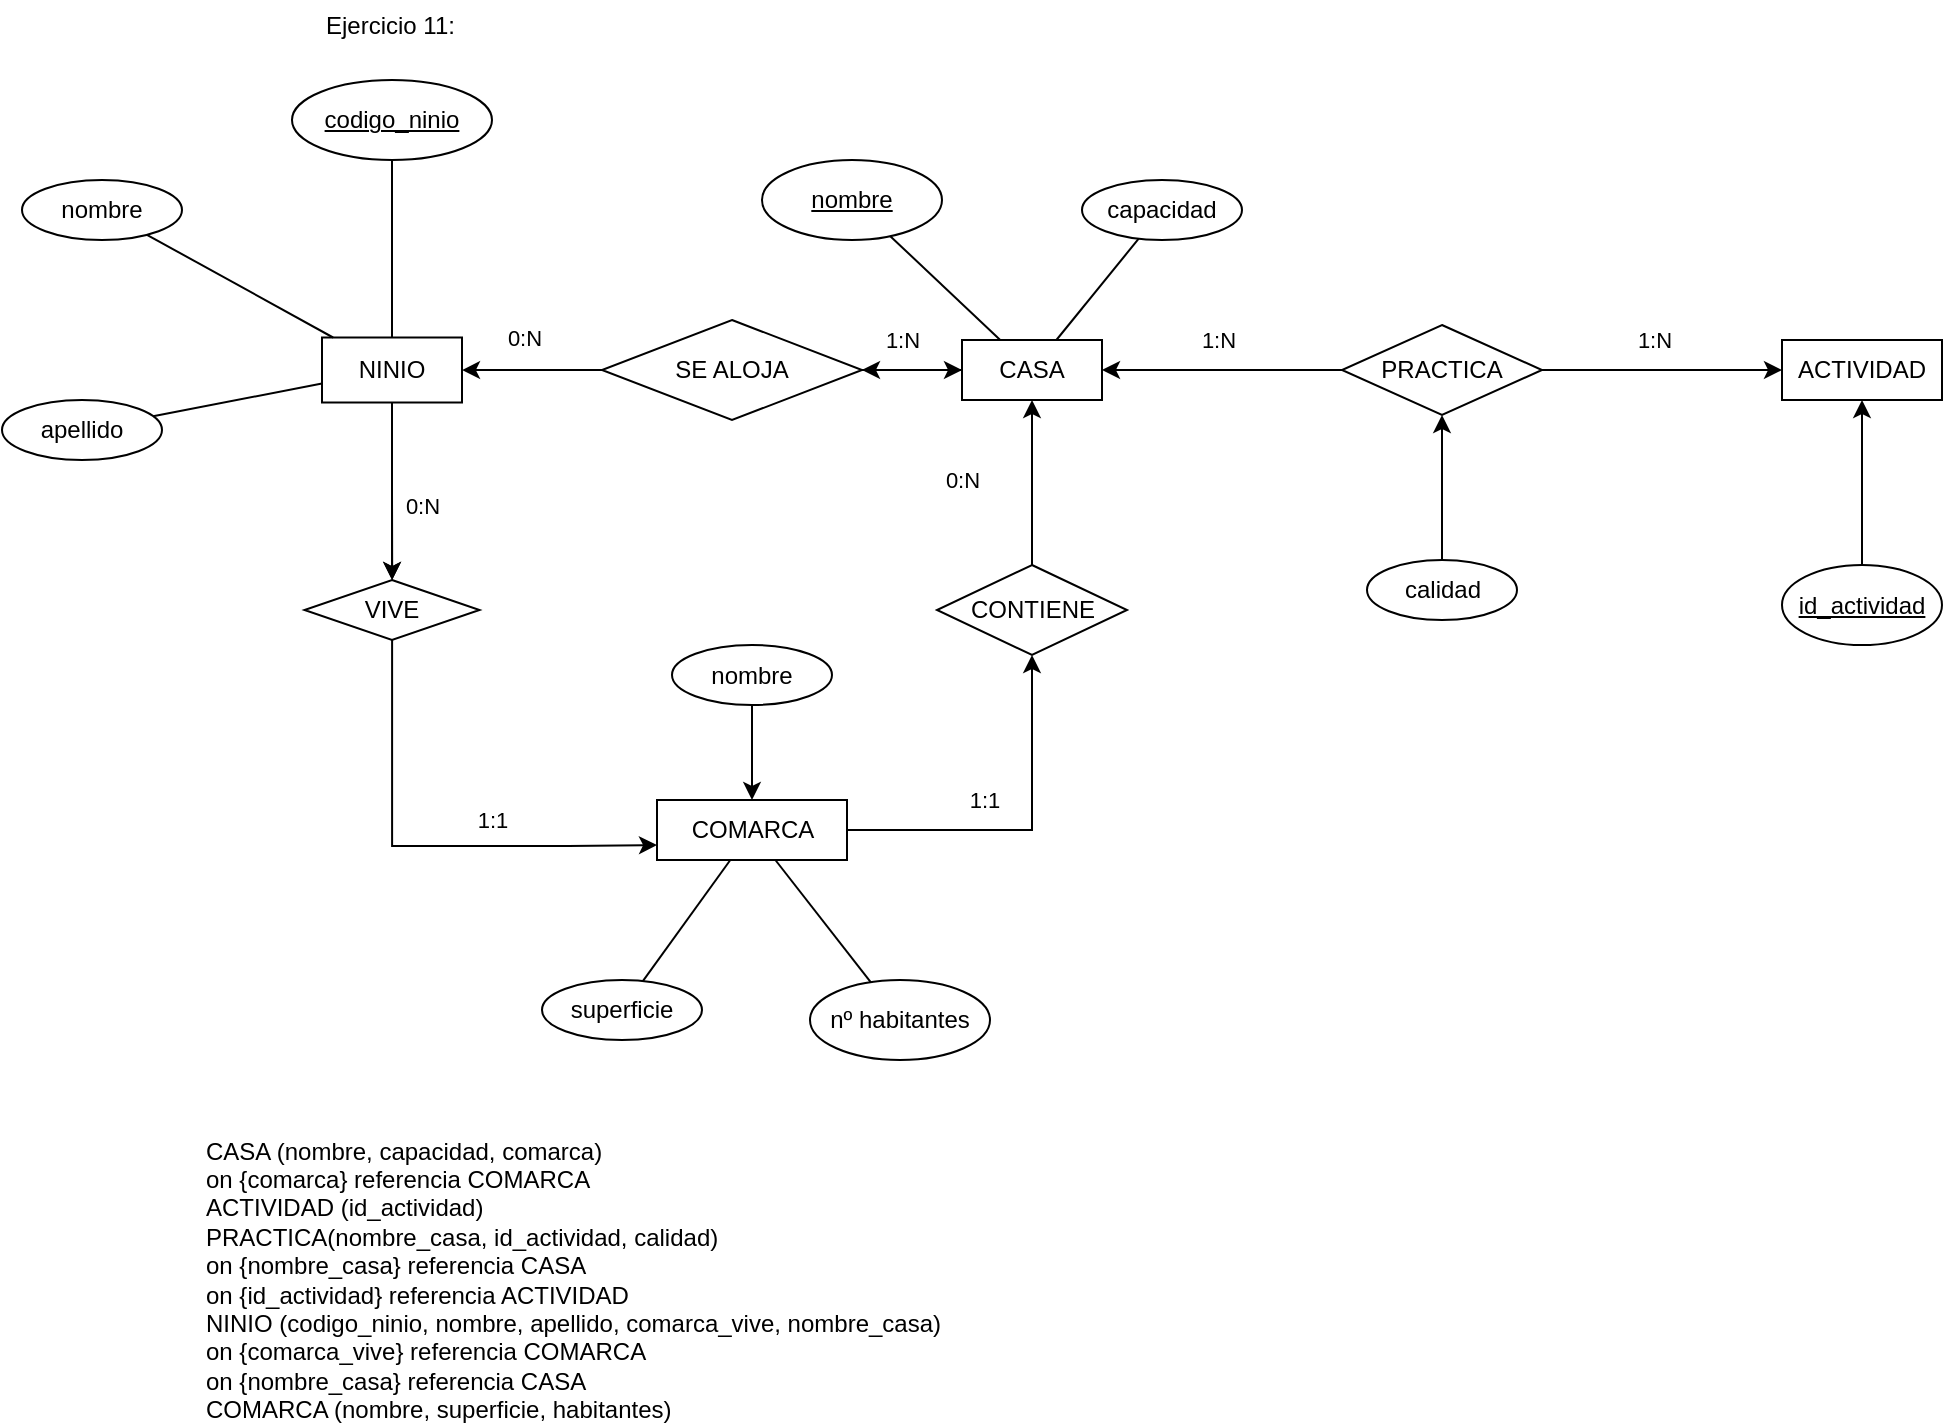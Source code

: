 <mxfile version="26.0.16">
  <diagram name="Pàgina-1" id="XSH9-jfwL96u5vc48u0e">
    <mxGraphModel dx="1927" dy="902" grid="1" gridSize="10" guides="1" tooltips="1" connect="1" arrows="1" fold="1" page="1" pageScale="1" pageWidth="827" pageHeight="1169" math="0" shadow="0">
      <root>
        <mxCell id="0" />
        <mxCell id="1" parent="0" />
        <mxCell id="MGVAmQVO2k6T0Lkb56UJ-2" value="Ejercicio 11:&lt;div&gt;&lt;br&gt;&lt;/div&gt;" style="text;html=1;align=left;verticalAlign=middle;whiteSpace=wrap;rounded=0;" vertex="1" parent="1">
          <mxGeometry x="80" y="20" width="760" height="40" as="geometry" />
        </mxCell>
        <mxCell id="MGVAmQVO2k6T0Lkb56UJ-67" value="" style="edgeStyle=orthogonalEdgeStyle;rounded=0;orthogonalLoop=1;jettySize=auto;html=1;" edge="1" parent="1" source="MGVAmQVO2k6T0Lkb56UJ-22" target="MGVAmQVO2k6T0Lkb56UJ-35">
          <mxGeometry relative="1" as="geometry" />
        </mxCell>
        <mxCell id="MGVAmQVO2k6T0Lkb56UJ-22" value="CASA" style="rounded=0;whiteSpace=wrap;html=1;" vertex="1" parent="1">
          <mxGeometry x="400" y="190" width="70" height="30" as="geometry" />
        </mxCell>
        <mxCell id="MGVAmQVO2k6T0Lkb56UJ-23" value="nombre" style="ellipse;whiteSpace=wrap;html=1;fontStyle=4" vertex="1" parent="1">
          <mxGeometry x="300" y="100" width="90" height="40" as="geometry" />
        </mxCell>
        <mxCell id="MGVAmQVO2k6T0Lkb56UJ-24" value="capacidad" style="ellipse;whiteSpace=wrap;html=1;" vertex="1" parent="1">
          <mxGeometry x="460" y="110" width="80" height="30" as="geometry" />
        </mxCell>
        <mxCell id="MGVAmQVO2k6T0Lkb56UJ-26" value="ACTIVIDAD" style="rounded=0;whiteSpace=wrap;html=1;" vertex="1" parent="1">
          <mxGeometry x="810" y="190" width="80" height="30" as="geometry" />
        </mxCell>
        <mxCell id="MGVAmQVO2k6T0Lkb56UJ-28" style="edgeStyle=orthogonalEdgeStyle;rounded=0;orthogonalLoop=1;jettySize=auto;html=1;" edge="1" parent="1" source="MGVAmQVO2k6T0Lkb56UJ-27" target="MGVAmQVO2k6T0Lkb56UJ-22">
          <mxGeometry relative="1" as="geometry" />
        </mxCell>
        <mxCell id="MGVAmQVO2k6T0Lkb56UJ-30" value="1:N" style="edgeLabel;html=1;align=center;verticalAlign=middle;resizable=0;points=[];" vertex="1" connectable="0" parent="MGVAmQVO2k6T0Lkb56UJ-28">
          <mxGeometry x="0.04" y="1" relative="1" as="geometry">
            <mxPoint y="-16" as="offset" />
          </mxGeometry>
        </mxCell>
        <mxCell id="MGVAmQVO2k6T0Lkb56UJ-29" style="edgeStyle=orthogonalEdgeStyle;rounded=0;orthogonalLoop=1;jettySize=auto;html=1;" edge="1" parent="1" source="MGVAmQVO2k6T0Lkb56UJ-27" target="MGVAmQVO2k6T0Lkb56UJ-26">
          <mxGeometry relative="1" as="geometry" />
        </mxCell>
        <mxCell id="MGVAmQVO2k6T0Lkb56UJ-31" value="1:N" style="edgeLabel;html=1;align=center;verticalAlign=middle;resizable=0;points=[];" vertex="1" connectable="0" parent="MGVAmQVO2k6T0Lkb56UJ-29">
          <mxGeometry x="-0.073" relative="1" as="geometry">
            <mxPoint y="-15" as="offset" />
          </mxGeometry>
        </mxCell>
        <mxCell id="MGVAmQVO2k6T0Lkb56UJ-27" value="PRACTICA" style="rhombus;whiteSpace=wrap;html=1;" vertex="1" parent="1">
          <mxGeometry x="590" y="182.5" width="100" height="45" as="geometry" />
        </mxCell>
        <mxCell id="MGVAmQVO2k6T0Lkb56UJ-39" style="edgeStyle=orthogonalEdgeStyle;rounded=0;orthogonalLoop=1;jettySize=auto;html=1;" edge="1" parent="1" source="MGVAmQVO2k6T0Lkb56UJ-32" target="MGVAmQVO2k6T0Lkb56UJ-27">
          <mxGeometry relative="1" as="geometry" />
        </mxCell>
        <mxCell id="MGVAmQVO2k6T0Lkb56UJ-32" value="calidad" style="ellipse;whiteSpace=wrap;html=1;" vertex="1" parent="1">
          <mxGeometry x="602.5" y="300" width="75" height="30" as="geometry" />
        </mxCell>
        <mxCell id="MGVAmQVO2k6T0Lkb56UJ-42" style="edgeStyle=orthogonalEdgeStyle;rounded=0;orthogonalLoop=1;jettySize=auto;html=1;" edge="1" parent="1" source="MGVAmQVO2k6T0Lkb56UJ-33" target="MGVAmQVO2k6T0Lkb56UJ-38">
          <mxGeometry relative="1" as="geometry" />
        </mxCell>
        <mxCell id="MGVAmQVO2k6T0Lkb56UJ-73" value="" style="edgeStyle=orthogonalEdgeStyle;rounded=0;orthogonalLoop=1;jettySize=auto;html=1;" edge="1" parent="1" source="MGVAmQVO2k6T0Lkb56UJ-33" target="MGVAmQVO2k6T0Lkb56UJ-38">
          <mxGeometry relative="1" as="geometry" />
        </mxCell>
        <mxCell id="MGVAmQVO2k6T0Lkb56UJ-74" value="0:N" style="edgeLabel;html=1;align=center;verticalAlign=middle;resizable=0;points=[];" vertex="1" connectable="0" parent="MGVAmQVO2k6T0Lkb56UJ-73">
          <mxGeometry x="0.172" y="3" relative="1" as="geometry">
            <mxPoint x="12" as="offset" />
          </mxGeometry>
        </mxCell>
        <mxCell id="MGVAmQVO2k6T0Lkb56UJ-33" value="NINIO" style="rounded=0;whiteSpace=wrap;html=1;" vertex="1" parent="1">
          <mxGeometry x="80" y="188.75" width="70" height="32.5" as="geometry" />
        </mxCell>
        <mxCell id="MGVAmQVO2k6T0Lkb56UJ-40" style="edgeStyle=orthogonalEdgeStyle;rounded=0;orthogonalLoop=1;jettySize=auto;html=1;" edge="1" parent="1" source="MGVAmQVO2k6T0Lkb56UJ-35" target="MGVAmQVO2k6T0Lkb56UJ-22">
          <mxGeometry relative="1" as="geometry" />
        </mxCell>
        <mxCell id="MGVAmQVO2k6T0Lkb56UJ-66" value="1:N" style="edgeLabel;html=1;align=center;verticalAlign=middle;resizable=0;points=[];" vertex="1" connectable="0" parent="MGVAmQVO2k6T0Lkb56UJ-40">
          <mxGeometry x="0.32" y="-3" relative="1" as="geometry">
            <mxPoint x="-13" y="-18" as="offset" />
          </mxGeometry>
        </mxCell>
        <mxCell id="MGVAmQVO2k6T0Lkb56UJ-41" style="edgeStyle=orthogonalEdgeStyle;rounded=0;orthogonalLoop=1;jettySize=auto;html=1;" edge="1" parent="1" source="MGVAmQVO2k6T0Lkb56UJ-35" target="MGVAmQVO2k6T0Lkb56UJ-33">
          <mxGeometry relative="1" as="geometry" />
        </mxCell>
        <mxCell id="MGVAmQVO2k6T0Lkb56UJ-65" value="0:N" style="edgeLabel;html=1;align=center;verticalAlign=middle;resizable=0;points=[];" vertex="1" connectable="0" parent="MGVAmQVO2k6T0Lkb56UJ-41">
          <mxGeometry x="0.116" y="-2" relative="1" as="geometry">
            <mxPoint y="-14" as="offset" />
          </mxGeometry>
        </mxCell>
        <mxCell id="MGVAmQVO2k6T0Lkb56UJ-35" value="SE ALOJA" style="rhombus;whiteSpace=wrap;html=1;" vertex="1" parent="1">
          <mxGeometry x="220" y="180" width="130" height="50" as="geometry" />
        </mxCell>
        <mxCell id="MGVAmQVO2k6T0Lkb56UJ-49" style="edgeStyle=orthogonalEdgeStyle;rounded=0;orthogonalLoop=1;jettySize=auto;html=1;" edge="1" parent="1" source="MGVAmQVO2k6T0Lkb56UJ-37" target="MGVAmQVO2k6T0Lkb56UJ-50">
          <mxGeometry relative="1" as="geometry" />
        </mxCell>
        <mxCell id="MGVAmQVO2k6T0Lkb56UJ-61" value="1:1" style="edgeLabel;html=1;align=center;verticalAlign=middle;resizable=0;points=[];" vertex="1" connectable="0" parent="MGVAmQVO2k6T0Lkb56UJ-49">
          <mxGeometry x="-0.239" y="1" relative="1" as="geometry">
            <mxPoint y="-14" as="offset" />
          </mxGeometry>
        </mxCell>
        <mxCell id="MGVAmQVO2k6T0Lkb56UJ-37" value="COMARCA" style="rounded=0;whiteSpace=wrap;html=1;" vertex="1" parent="1">
          <mxGeometry x="247.5" y="420" width="95" height="30" as="geometry" />
        </mxCell>
        <mxCell id="MGVAmQVO2k6T0Lkb56UJ-43" style="edgeStyle=orthogonalEdgeStyle;rounded=0;orthogonalLoop=1;jettySize=auto;html=1;entryX=0;entryY=0.75;entryDx=0;entryDy=0;" edge="1" parent="1" source="MGVAmQVO2k6T0Lkb56UJ-38" target="MGVAmQVO2k6T0Lkb56UJ-37">
          <mxGeometry relative="1" as="geometry">
            <Array as="points">
              <mxPoint x="115" y="443" />
              <mxPoint x="203" y="443" />
            </Array>
          </mxGeometry>
        </mxCell>
        <mxCell id="MGVAmQVO2k6T0Lkb56UJ-62" value="1:1" style="edgeLabel;html=1;align=center;verticalAlign=middle;resizable=0;points=[];" vertex="1" connectable="0" parent="MGVAmQVO2k6T0Lkb56UJ-43">
          <mxGeometry x="0.24" y="1" relative="1" as="geometry">
            <mxPoint x="7" y="-12" as="offset" />
          </mxGeometry>
        </mxCell>
        <mxCell id="MGVAmQVO2k6T0Lkb56UJ-38" value="VIVE" style="rhombus;whiteSpace=wrap;html=1;" vertex="1" parent="1">
          <mxGeometry x="71.25" y="310" width="87.5" height="30" as="geometry" />
        </mxCell>
        <mxCell id="MGVAmQVO2k6T0Lkb56UJ-44" value="codigo_ninio" style="ellipse;whiteSpace=wrap;html=1;fontStyle=4" vertex="1" parent="1">
          <mxGeometry x="65" y="60" width="100" height="40" as="geometry" />
        </mxCell>
        <mxCell id="MGVAmQVO2k6T0Lkb56UJ-45" value="nombre" style="ellipse;whiteSpace=wrap;html=1;" vertex="1" parent="1">
          <mxGeometry x="-70" y="110" width="80" height="30" as="geometry" />
        </mxCell>
        <mxCell id="MGVAmQVO2k6T0Lkb56UJ-46" value="apellido" style="ellipse;whiteSpace=wrap;html=1;" vertex="1" parent="1">
          <mxGeometry x="-80" y="220" width="80" height="30" as="geometry" />
        </mxCell>
        <mxCell id="MGVAmQVO2k6T0Lkb56UJ-47" value="nº habitantes" style="ellipse;whiteSpace=wrap;html=1;" vertex="1" parent="1">
          <mxGeometry x="324" y="510" width="90" height="40" as="geometry" />
        </mxCell>
        <mxCell id="MGVAmQVO2k6T0Lkb56UJ-48" value="superficie" style="ellipse;whiteSpace=wrap;html=1;" vertex="1" parent="1">
          <mxGeometry x="190" y="510" width="80" height="30" as="geometry" />
        </mxCell>
        <mxCell id="MGVAmQVO2k6T0Lkb56UJ-60" style="edgeStyle=orthogonalEdgeStyle;rounded=0;orthogonalLoop=1;jettySize=auto;html=1;" edge="1" parent="1" source="MGVAmQVO2k6T0Lkb56UJ-50" target="MGVAmQVO2k6T0Lkb56UJ-22">
          <mxGeometry relative="1" as="geometry" />
        </mxCell>
        <mxCell id="MGVAmQVO2k6T0Lkb56UJ-64" value="0:N" style="edgeLabel;html=1;align=center;verticalAlign=middle;resizable=0;points=[];" vertex="1" connectable="0" parent="MGVAmQVO2k6T0Lkb56UJ-60">
          <mxGeometry x="-0.12" y="3" relative="1" as="geometry">
            <mxPoint x="-32" y="-6" as="offset" />
          </mxGeometry>
        </mxCell>
        <mxCell id="MGVAmQVO2k6T0Lkb56UJ-50" value="CONTIENE" style="rhombus;whiteSpace=wrap;html=1;" vertex="1" parent="1">
          <mxGeometry x="387.5" y="302.5" width="95" height="45" as="geometry" />
        </mxCell>
        <mxCell id="MGVAmQVO2k6T0Lkb56UJ-52" style="edgeStyle=orthogonalEdgeStyle;rounded=0;orthogonalLoop=1;jettySize=auto;html=1;" edge="1" parent="1" source="MGVAmQVO2k6T0Lkb56UJ-51" target="MGVAmQVO2k6T0Lkb56UJ-26">
          <mxGeometry relative="1" as="geometry" />
        </mxCell>
        <mxCell id="MGVAmQVO2k6T0Lkb56UJ-51" value="id_actividad" style="ellipse;whiteSpace=wrap;html=1;fontStyle=4" vertex="1" parent="1">
          <mxGeometry x="810" y="302.5" width="80" height="40" as="geometry" />
        </mxCell>
        <mxCell id="MGVAmQVO2k6T0Lkb56UJ-53" value="" style="endArrow=none;html=1;rounded=0;" edge="1" parent="1" source="MGVAmQVO2k6T0Lkb56UJ-22" target="MGVAmQVO2k6T0Lkb56UJ-23">
          <mxGeometry width="50" height="50" relative="1" as="geometry">
            <mxPoint x="390" y="470" as="sourcePoint" />
            <mxPoint x="440" y="420" as="targetPoint" />
          </mxGeometry>
        </mxCell>
        <mxCell id="MGVAmQVO2k6T0Lkb56UJ-54" value="" style="endArrow=none;html=1;rounded=0;" edge="1" parent="1" source="MGVAmQVO2k6T0Lkb56UJ-22" target="MGVAmQVO2k6T0Lkb56UJ-24">
          <mxGeometry width="50" height="50" relative="1" as="geometry">
            <mxPoint x="390" y="470" as="sourcePoint" />
            <mxPoint x="440" y="420" as="targetPoint" />
          </mxGeometry>
        </mxCell>
        <mxCell id="MGVAmQVO2k6T0Lkb56UJ-55" value="" style="endArrow=none;html=1;rounded=0;" edge="1" parent="1" source="MGVAmQVO2k6T0Lkb56UJ-33" target="MGVAmQVO2k6T0Lkb56UJ-44">
          <mxGeometry width="50" height="50" relative="1" as="geometry">
            <mxPoint x="390" y="470" as="sourcePoint" />
            <mxPoint x="440" y="420" as="targetPoint" />
          </mxGeometry>
        </mxCell>
        <mxCell id="MGVAmQVO2k6T0Lkb56UJ-56" value="" style="endArrow=none;html=1;rounded=0;" edge="1" parent="1" source="MGVAmQVO2k6T0Lkb56UJ-33" target="MGVAmQVO2k6T0Lkb56UJ-45">
          <mxGeometry width="50" height="50" relative="1" as="geometry">
            <mxPoint x="390" y="470" as="sourcePoint" />
            <mxPoint x="440" y="420" as="targetPoint" />
          </mxGeometry>
        </mxCell>
        <mxCell id="MGVAmQVO2k6T0Lkb56UJ-57" value="" style="endArrow=none;html=1;rounded=0;" edge="1" parent="1" source="MGVAmQVO2k6T0Lkb56UJ-33" target="MGVAmQVO2k6T0Lkb56UJ-46">
          <mxGeometry width="50" height="50" relative="1" as="geometry">
            <mxPoint x="390" y="470" as="sourcePoint" />
            <mxPoint x="440" y="420" as="targetPoint" />
          </mxGeometry>
        </mxCell>
        <mxCell id="MGVAmQVO2k6T0Lkb56UJ-58" value="" style="endArrow=none;html=1;rounded=0;" edge="1" parent="1" source="MGVAmQVO2k6T0Lkb56UJ-48" target="MGVAmQVO2k6T0Lkb56UJ-37">
          <mxGeometry width="50" height="50" relative="1" as="geometry">
            <mxPoint x="390" y="470" as="sourcePoint" />
            <mxPoint x="440" y="420" as="targetPoint" />
          </mxGeometry>
        </mxCell>
        <mxCell id="MGVAmQVO2k6T0Lkb56UJ-59" value="" style="endArrow=none;html=1;rounded=0;" edge="1" parent="1" source="MGVAmQVO2k6T0Lkb56UJ-47" target="MGVAmQVO2k6T0Lkb56UJ-37">
          <mxGeometry width="50" height="50" relative="1" as="geometry">
            <mxPoint x="390" y="470" as="sourcePoint" />
            <mxPoint x="440" y="420" as="targetPoint" />
          </mxGeometry>
        </mxCell>
        <mxCell id="MGVAmQVO2k6T0Lkb56UJ-70" value="CASA (nombre, capacidad, comarca)&lt;div&gt;on {comarca} referencia COMARCA&lt;br&gt;&lt;div&gt;ACTIVIDAD (id_actividad)&lt;/div&gt;&lt;div&gt;PRACTICA(nombre_casa, id_actividad, calidad)&lt;/div&gt;&lt;div&gt;on {nombre_casa} referencia CASA&lt;/div&gt;&lt;div&gt;on {id_actividad} referencia ACTIVIDAD&lt;/div&gt;&lt;div&gt;NINIO (codigo_ninio, nombre, apellido, comarca_vive, nombre_casa)&lt;/div&gt;&lt;div&gt;on {comarca_vive} referencia COMARCA&lt;/div&gt;&lt;div&gt;on {nombre_casa} referencia CASA&lt;/div&gt;&lt;div&gt;COMARCA (nombre, superficie, habitantes)&lt;/div&gt;&lt;/div&gt;" style="text;html=1;align=left;verticalAlign=middle;whiteSpace=wrap;rounded=0;" vertex="1" parent="1">
          <mxGeometry x="20" y="590" width="510" height="140" as="geometry" />
        </mxCell>
        <mxCell id="MGVAmQVO2k6T0Lkb56UJ-72" style="edgeStyle=orthogonalEdgeStyle;rounded=0;orthogonalLoop=1;jettySize=auto;html=1;" edge="1" parent="1" source="MGVAmQVO2k6T0Lkb56UJ-71" target="MGVAmQVO2k6T0Lkb56UJ-37">
          <mxGeometry relative="1" as="geometry" />
        </mxCell>
        <mxCell id="MGVAmQVO2k6T0Lkb56UJ-71" value="nombre" style="ellipse;whiteSpace=wrap;html=1;" vertex="1" parent="1">
          <mxGeometry x="255" y="342.5" width="80" height="30" as="geometry" />
        </mxCell>
      </root>
    </mxGraphModel>
  </diagram>
</mxfile>
